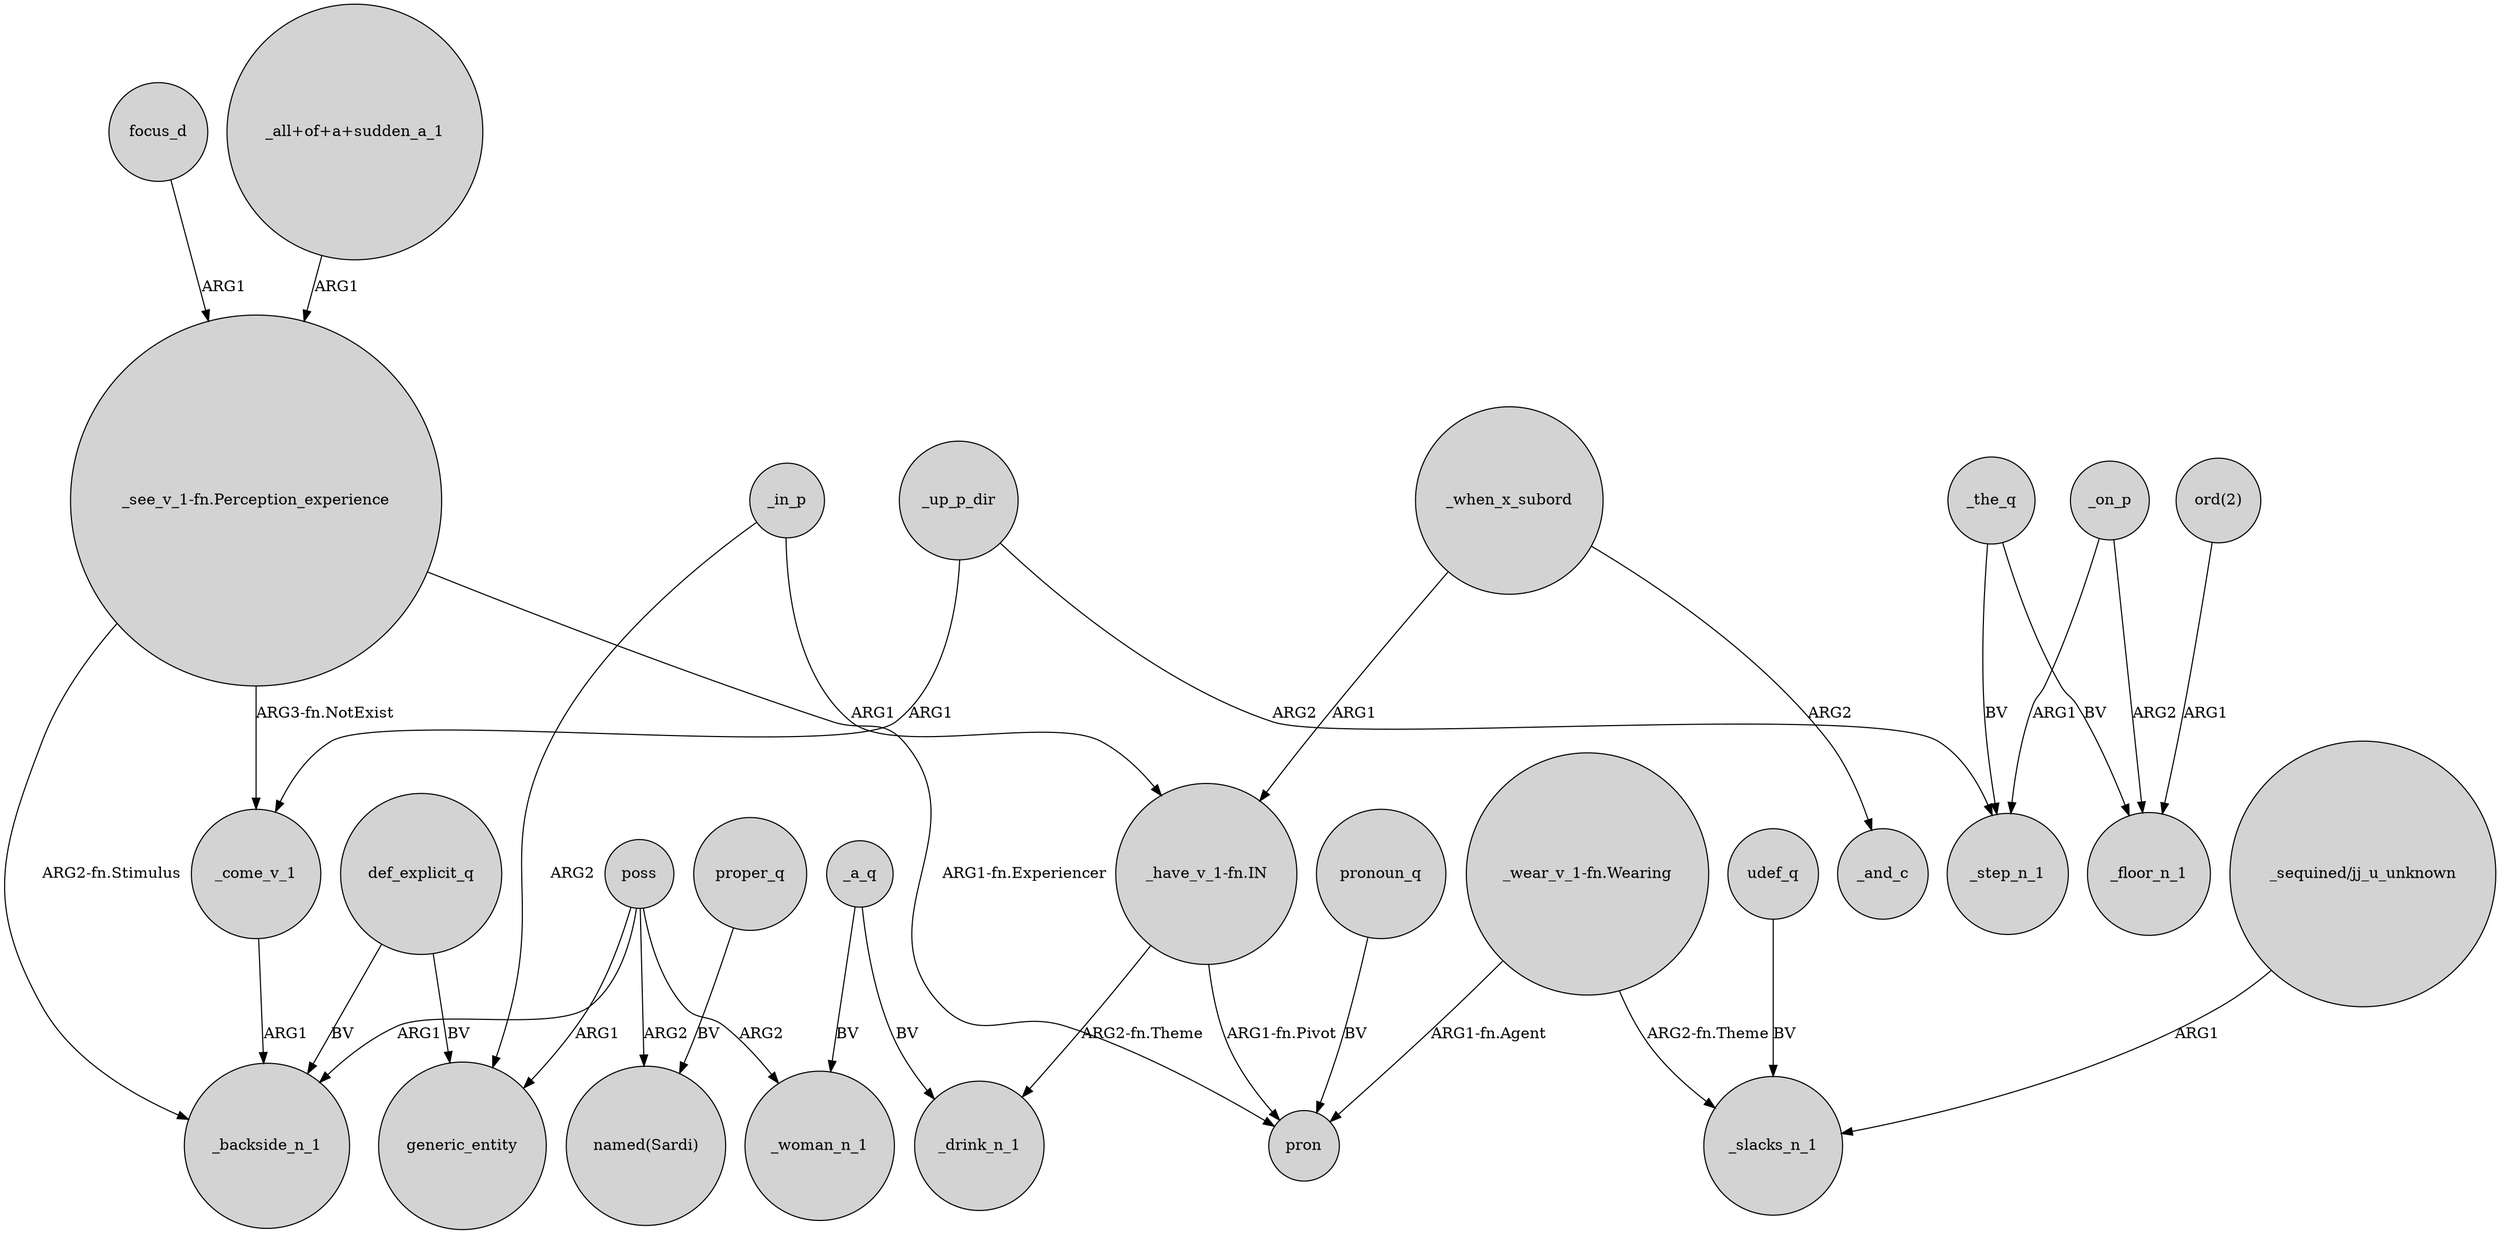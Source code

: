 digraph {
	node [shape=circle style=filled]
	poss -> _backside_n_1 [label=ARG1]
	"_see_v_1-fn.Perception_experience" -> pron [label="ARG1-fn.Experiencer"]
	poss -> generic_entity [label=ARG1]
	_up_p_dir -> _come_v_1 [label=ARG1]
	"_wear_v_1-fn.Wearing" -> _slacks_n_1 [label="ARG2-fn.Theme"]
	focus_d -> "_see_v_1-fn.Perception_experience" [label=ARG1]
	_the_q -> _step_n_1 [label=BV]
	def_explicit_q -> generic_entity [label=BV]
	udef_q -> _slacks_n_1 [label=BV]
	"_see_v_1-fn.Perception_experience" -> _come_v_1 [label="ARG3-fn.NotExist"]
	"_have_v_1-fn.IN" -> pron [label="ARG1-fn.Pivot"]
	_up_p_dir -> _step_n_1 [label=ARG2]
	"ord(2)" -> _floor_n_1 [label=ARG1]
	_in_p -> "_have_v_1-fn.IN" [label=ARG1]
	_the_q -> _floor_n_1 [label=BV]
	"_sequined/jj_u_unknown" -> _slacks_n_1 [label=ARG1]
	pronoun_q -> pron [label=BV]
	"_see_v_1-fn.Perception_experience" -> _backside_n_1 [label="ARG2-fn.Stimulus"]
	_when_x_subord -> "_have_v_1-fn.IN" [label=ARG1]
	_when_x_subord -> _and_c [label=ARG2]
	_on_p -> _floor_n_1 [label=ARG2]
	def_explicit_q -> _backside_n_1 [label=BV]
	_in_p -> generic_entity [label=ARG2]
	poss -> _woman_n_1 [label=ARG2]
	_come_v_1 -> _backside_n_1 [label=ARG1]
	proper_q -> "named(Sardi)" [label=BV]
	_a_q -> _woman_n_1 [label=BV]
	poss -> "named(Sardi)" [label=ARG2]
	_a_q -> _drink_n_1 [label=BV]
	"_all+of+a+sudden_a_1" -> "_see_v_1-fn.Perception_experience" [label=ARG1]
	"_have_v_1-fn.IN" -> _drink_n_1 [label="ARG2-fn.Theme"]
	"_wear_v_1-fn.Wearing" -> pron [label="ARG1-fn.Agent"]
	_on_p -> _step_n_1 [label=ARG1]
}
